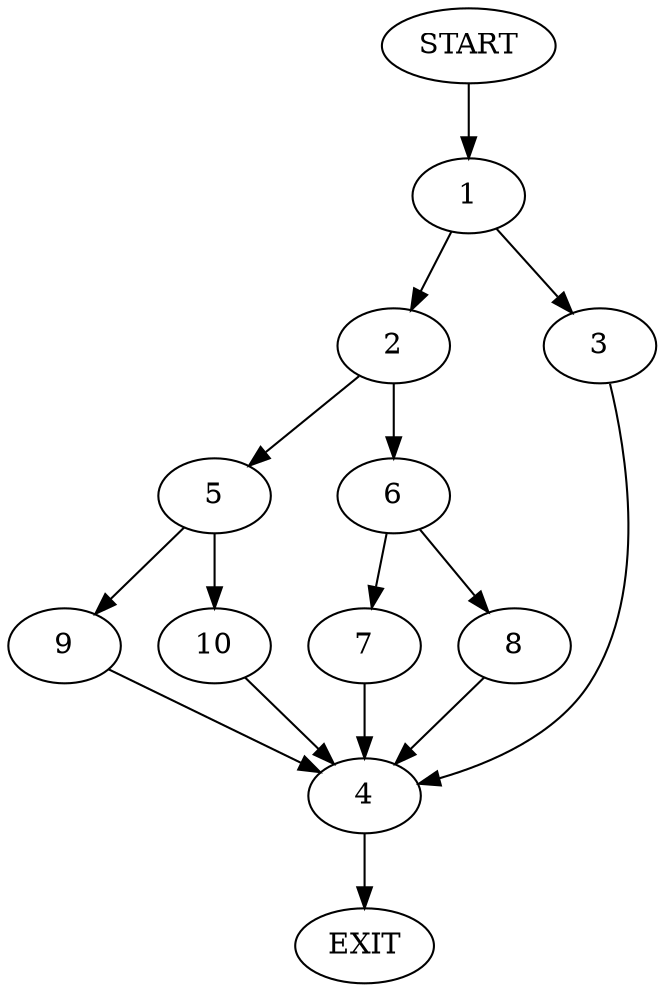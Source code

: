 digraph {
0 [label="START"]
11 [label="EXIT"]
0 -> 1
1 -> 2
1 -> 3
3 -> 4
2 -> 5
2 -> 6
4 -> 11
6 -> 7
6 -> 8
5 -> 9
5 -> 10
9 -> 4
10 -> 4
8 -> 4
7 -> 4
}

